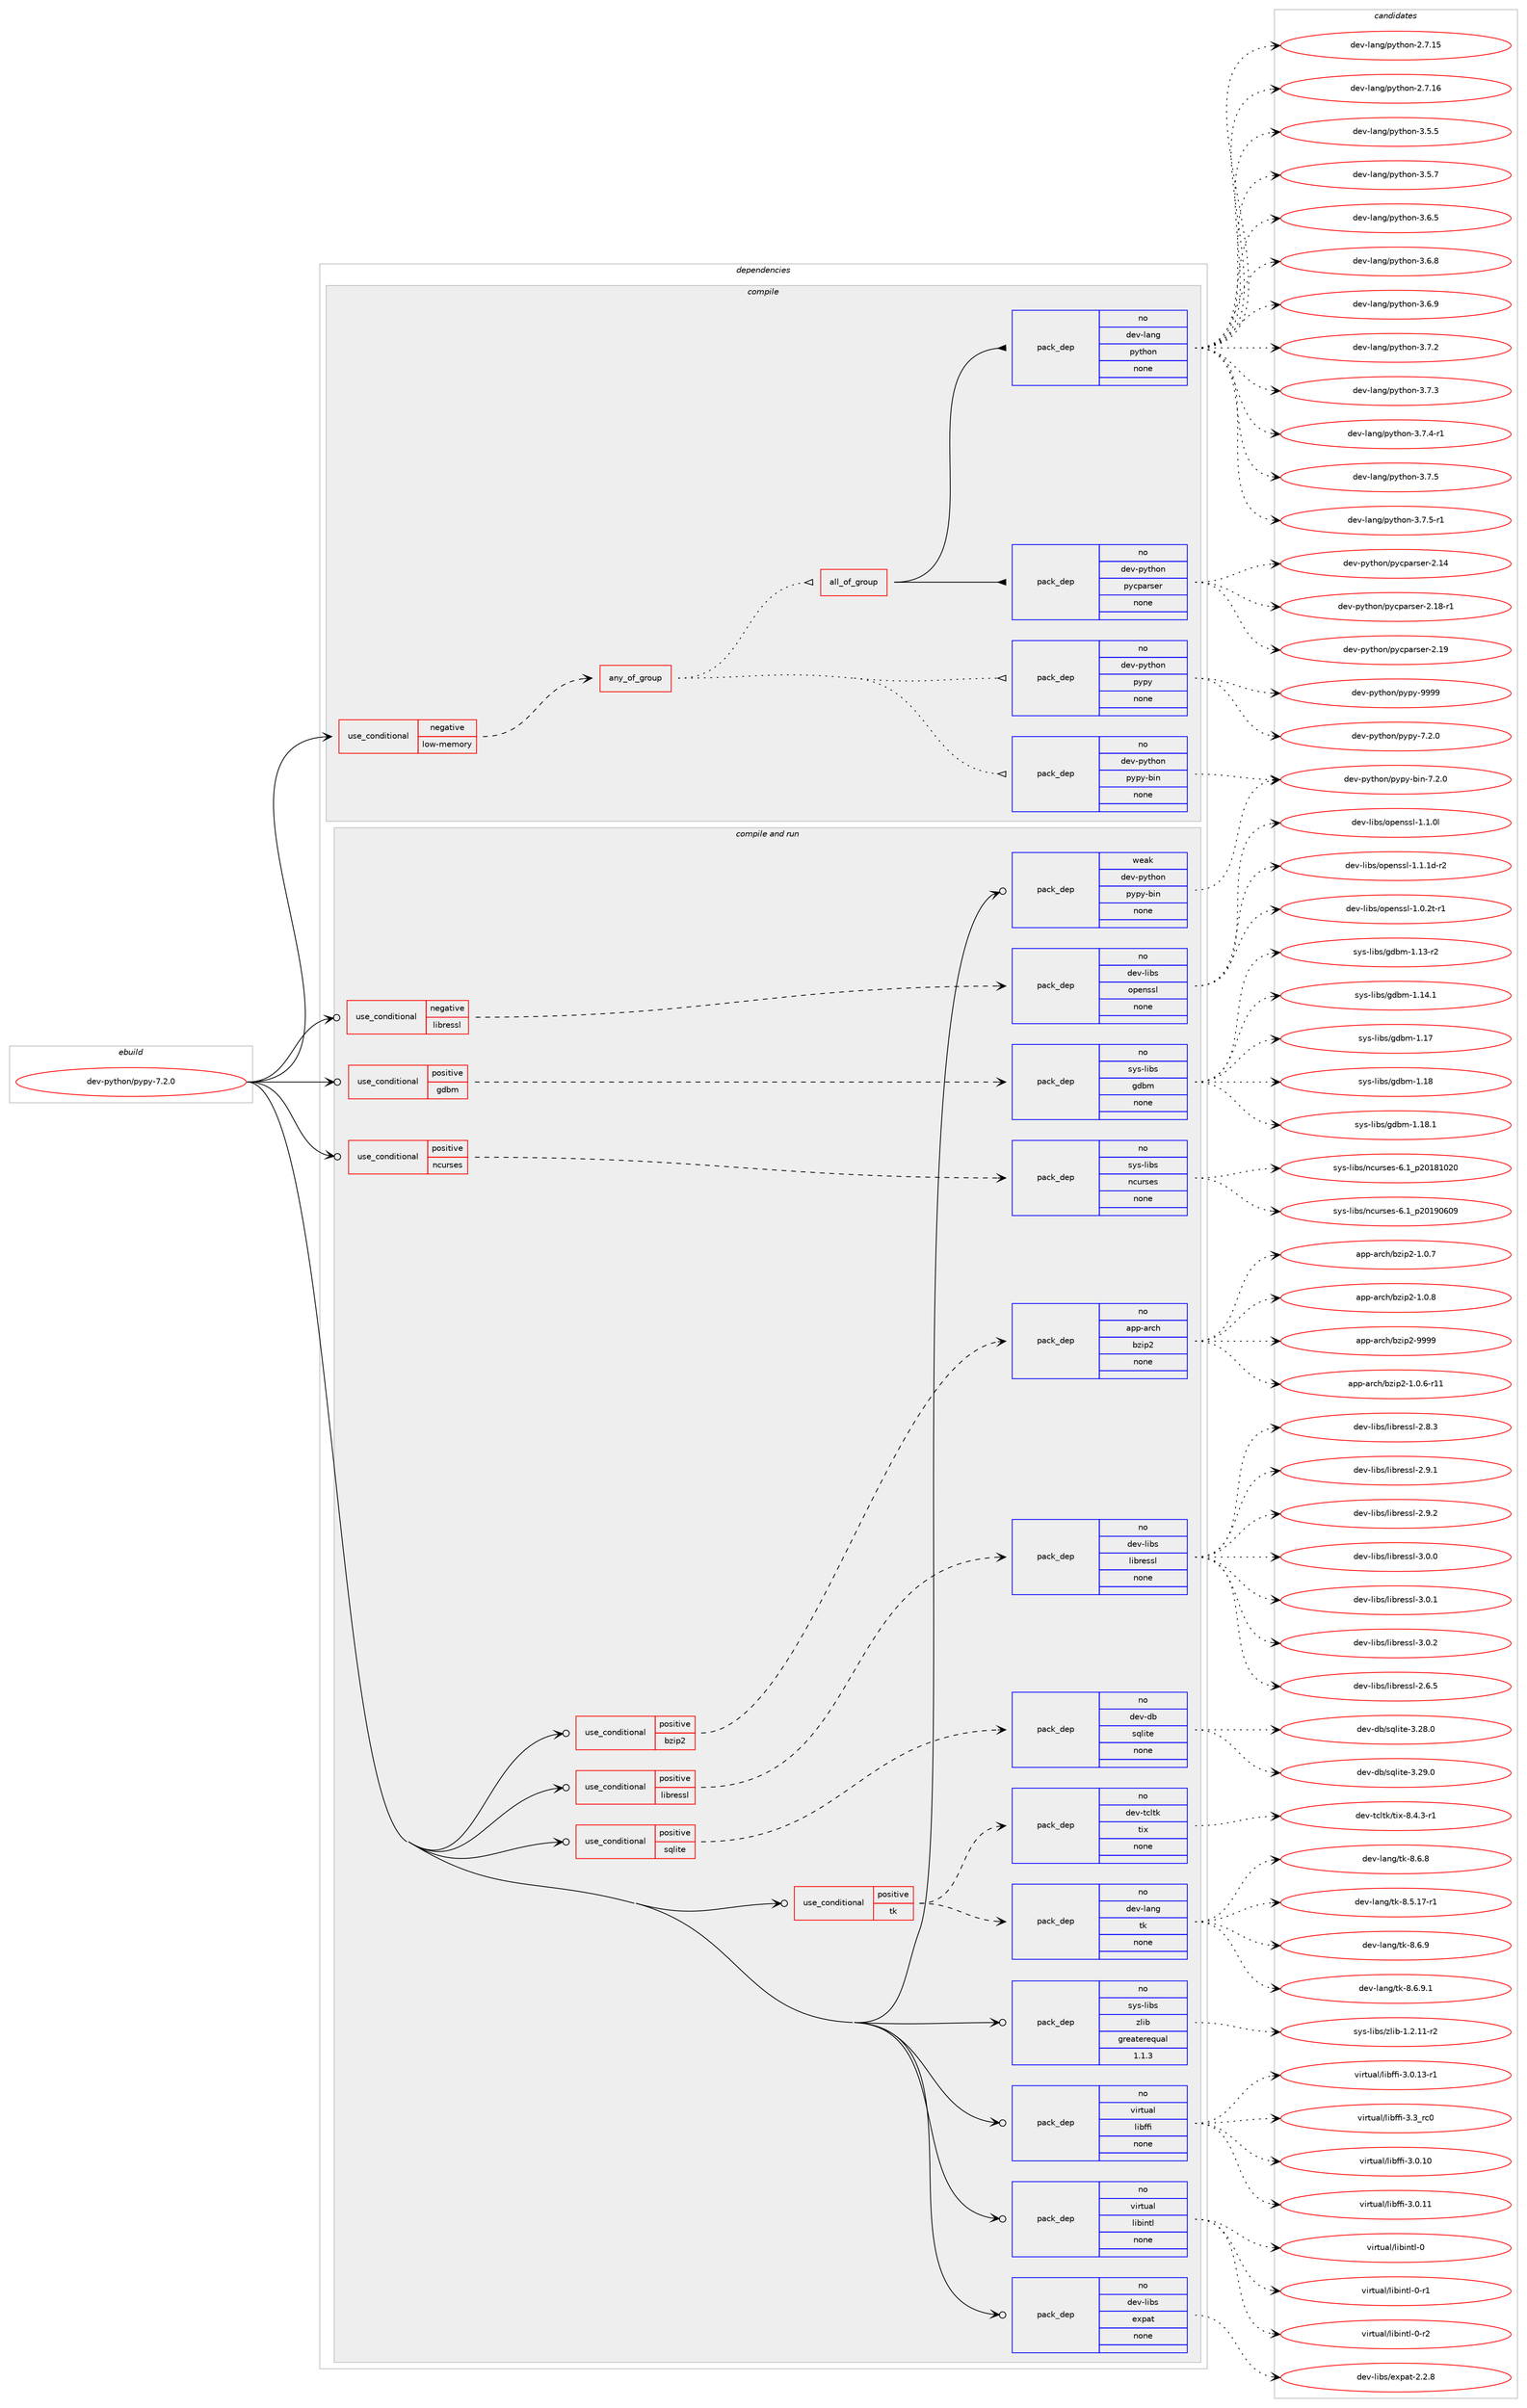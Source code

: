 digraph prolog {

# *************
# Graph options
# *************

newrank=true;
concentrate=true;
compound=true;
graph [rankdir=LR,fontname=Helvetica,fontsize=10,ranksep=1.5];#, ranksep=2.5, nodesep=0.2];
edge  [arrowhead=vee];
node  [fontname=Helvetica,fontsize=10];

# **********
# The ebuild
# **********

subgraph cluster_leftcol {
color=gray;
rank=same;
label=<<i>ebuild</i>>;
id [label="dev-python/pypy-7.2.0", color=red, width=4, href="../dev-python/pypy-7.2.0.svg"];
}

# ****************
# The dependencies
# ****************

subgraph cluster_midcol {
color=gray;
label=<<i>dependencies</i>>;
subgraph cluster_compile {
fillcolor="#eeeeee";
style=filled;
label=<<i>compile</i>>;
subgraph cond146572 {
dependency627962 [label=<<TABLE BORDER="0" CELLBORDER="1" CELLSPACING="0" CELLPADDING="4"><TR><TD ROWSPAN="3" CELLPADDING="10">use_conditional</TD></TR><TR><TD>negative</TD></TR><TR><TD>low-memory</TD></TR></TABLE>>, shape=none, color=red];
subgraph any11477 {
dependency627963 [label=<<TABLE BORDER="0" CELLBORDER="1" CELLSPACING="0" CELLPADDING="4"><TR><TD CELLPADDING="10">any_of_group</TD></TR></TABLE>>, shape=none, color=red];subgraph pack469540 {
dependency627964 [label=<<TABLE BORDER="0" CELLBORDER="1" CELLSPACING="0" CELLPADDING="4" WIDTH="220"><TR><TD ROWSPAN="6" CELLPADDING="30">pack_dep</TD></TR><TR><TD WIDTH="110">no</TD></TR><TR><TD>dev-python</TD></TR><TR><TD>pypy</TD></TR><TR><TD>none</TD></TR><TR><TD></TD></TR></TABLE>>, shape=none, color=blue];
}
dependency627963:e -> dependency627964:w [weight=20,style="dotted",arrowhead="oinv"];
subgraph pack469541 {
dependency627965 [label=<<TABLE BORDER="0" CELLBORDER="1" CELLSPACING="0" CELLPADDING="4" WIDTH="220"><TR><TD ROWSPAN="6" CELLPADDING="30">pack_dep</TD></TR><TR><TD WIDTH="110">no</TD></TR><TR><TD>dev-python</TD></TR><TR><TD>pypy-bin</TD></TR><TR><TD>none</TD></TR><TR><TD></TD></TR></TABLE>>, shape=none, color=blue];
}
dependency627963:e -> dependency627965:w [weight=20,style="dotted",arrowhead="oinv"];
subgraph all376 {
dependency627966 [label=<<TABLE BORDER="0" CELLBORDER="1" CELLSPACING="0" CELLPADDING="4"><TR><TD CELLPADDING="10">all_of_group</TD></TR></TABLE>>, shape=none, color=red];subgraph pack469542 {
dependency627967 [label=<<TABLE BORDER="0" CELLBORDER="1" CELLSPACING="0" CELLPADDING="4" WIDTH="220"><TR><TD ROWSPAN="6" CELLPADDING="30">pack_dep</TD></TR><TR><TD WIDTH="110">no</TD></TR><TR><TD>dev-lang</TD></TR><TR><TD>python</TD></TR><TR><TD>none</TD></TR><TR><TD></TD></TR></TABLE>>, shape=none, color=blue];
}
dependency627966:e -> dependency627967:w [weight=20,style="solid",arrowhead="inv"];
subgraph pack469543 {
dependency627968 [label=<<TABLE BORDER="0" CELLBORDER="1" CELLSPACING="0" CELLPADDING="4" WIDTH="220"><TR><TD ROWSPAN="6" CELLPADDING="30">pack_dep</TD></TR><TR><TD WIDTH="110">no</TD></TR><TR><TD>dev-python</TD></TR><TR><TD>pycparser</TD></TR><TR><TD>none</TD></TR><TR><TD></TD></TR></TABLE>>, shape=none, color=blue];
}
dependency627966:e -> dependency627968:w [weight=20,style="solid",arrowhead="inv"];
}
dependency627963:e -> dependency627966:w [weight=20,style="dotted",arrowhead="oinv"];
}
dependency627962:e -> dependency627963:w [weight=20,style="dashed",arrowhead="vee"];
}
id:e -> dependency627962:w [weight=20,style="solid",arrowhead="vee"];
}
subgraph cluster_compileandrun {
fillcolor="#eeeeee";
style=filled;
label=<<i>compile and run</i>>;
subgraph cond146573 {
dependency627969 [label=<<TABLE BORDER="0" CELLBORDER="1" CELLSPACING="0" CELLPADDING="4"><TR><TD ROWSPAN="3" CELLPADDING="10">use_conditional</TD></TR><TR><TD>negative</TD></TR><TR><TD>libressl</TD></TR></TABLE>>, shape=none, color=red];
subgraph pack469544 {
dependency627970 [label=<<TABLE BORDER="0" CELLBORDER="1" CELLSPACING="0" CELLPADDING="4" WIDTH="220"><TR><TD ROWSPAN="6" CELLPADDING="30">pack_dep</TD></TR><TR><TD WIDTH="110">no</TD></TR><TR><TD>dev-libs</TD></TR><TR><TD>openssl</TD></TR><TR><TD>none</TD></TR><TR><TD></TD></TR></TABLE>>, shape=none, color=blue];
}
dependency627969:e -> dependency627970:w [weight=20,style="dashed",arrowhead="vee"];
}
id:e -> dependency627969:w [weight=20,style="solid",arrowhead="odotvee"];
subgraph cond146574 {
dependency627971 [label=<<TABLE BORDER="0" CELLBORDER="1" CELLSPACING="0" CELLPADDING="4"><TR><TD ROWSPAN="3" CELLPADDING="10">use_conditional</TD></TR><TR><TD>positive</TD></TR><TR><TD>bzip2</TD></TR></TABLE>>, shape=none, color=red];
subgraph pack469545 {
dependency627972 [label=<<TABLE BORDER="0" CELLBORDER="1" CELLSPACING="0" CELLPADDING="4" WIDTH="220"><TR><TD ROWSPAN="6" CELLPADDING="30">pack_dep</TD></TR><TR><TD WIDTH="110">no</TD></TR><TR><TD>app-arch</TD></TR><TR><TD>bzip2</TD></TR><TR><TD>none</TD></TR><TR><TD></TD></TR></TABLE>>, shape=none, color=blue];
}
dependency627971:e -> dependency627972:w [weight=20,style="dashed",arrowhead="vee"];
}
id:e -> dependency627971:w [weight=20,style="solid",arrowhead="odotvee"];
subgraph cond146575 {
dependency627973 [label=<<TABLE BORDER="0" CELLBORDER="1" CELLSPACING="0" CELLPADDING="4"><TR><TD ROWSPAN="3" CELLPADDING="10">use_conditional</TD></TR><TR><TD>positive</TD></TR><TR><TD>gdbm</TD></TR></TABLE>>, shape=none, color=red];
subgraph pack469546 {
dependency627974 [label=<<TABLE BORDER="0" CELLBORDER="1" CELLSPACING="0" CELLPADDING="4" WIDTH="220"><TR><TD ROWSPAN="6" CELLPADDING="30">pack_dep</TD></TR><TR><TD WIDTH="110">no</TD></TR><TR><TD>sys-libs</TD></TR><TR><TD>gdbm</TD></TR><TR><TD>none</TD></TR><TR><TD></TD></TR></TABLE>>, shape=none, color=blue];
}
dependency627973:e -> dependency627974:w [weight=20,style="dashed",arrowhead="vee"];
}
id:e -> dependency627973:w [weight=20,style="solid",arrowhead="odotvee"];
subgraph cond146576 {
dependency627975 [label=<<TABLE BORDER="0" CELLBORDER="1" CELLSPACING="0" CELLPADDING="4"><TR><TD ROWSPAN="3" CELLPADDING="10">use_conditional</TD></TR><TR><TD>positive</TD></TR><TR><TD>libressl</TD></TR></TABLE>>, shape=none, color=red];
subgraph pack469547 {
dependency627976 [label=<<TABLE BORDER="0" CELLBORDER="1" CELLSPACING="0" CELLPADDING="4" WIDTH="220"><TR><TD ROWSPAN="6" CELLPADDING="30">pack_dep</TD></TR><TR><TD WIDTH="110">no</TD></TR><TR><TD>dev-libs</TD></TR><TR><TD>libressl</TD></TR><TR><TD>none</TD></TR><TR><TD></TD></TR></TABLE>>, shape=none, color=blue];
}
dependency627975:e -> dependency627976:w [weight=20,style="dashed",arrowhead="vee"];
}
id:e -> dependency627975:w [weight=20,style="solid",arrowhead="odotvee"];
subgraph cond146577 {
dependency627977 [label=<<TABLE BORDER="0" CELLBORDER="1" CELLSPACING="0" CELLPADDING="4"><TR><TD ROWSPAN="3" CELLPADDING="10">use_conditional</TD></TR><TR><TD>positive</TD></TR><TR><TD>ncurses</TD></TR></TABLE>>, shape=none, color=red];
subgraph pack469548 {
dependency627978 [label=<<TABLE BORDER="0" CELLBORDER="1" CELLSPACING="0" CELLPADDING="4" WIDTH="220"><TR><TD ROWSPAN="6" CELLPADDING="30">pack_dep</TD></TR><TR><TD WIDTH="110">no</TD></TR><TR><TD>sys-libs</TD></TR><TR><TD>ncurses</TD></TR><TR><TD>none</TD></TR><TR><TD></TD></TR></TABLE>>, shape=none, color=blue];
}
dependency627977:e -> dependency627978:w [weight=20,style="dashed",arrowhead="vee"];
}
id:e -> dependency627977:w [weight=20,style="solid",arrowhead="odotvee"];
subgraph cond146578 {
dependency627979 [label=<<TABLE BORDER="0" CELLBORDER="1" CELLSPACING="0" CELLPADDING="4"><TR><TD ROWSPAN="3" CELLPADDING="10">use_conditional</TD></TR><TR><TD>positive</TD></TR><TR><TD>sqlite</TD></TR></TABLE>>, shape=none, color=red];
subgraph pack469549 {
dependency627980 [label=<<TABLE BORDER="0" CELLBORDER="1" CELLSPACING="0" CELLPADDING="4" WIDTH="220"><TR><TD ROWSPAN="6" CELLPADDING="30">pack_dep</TD></TR><TR><TD WIDTH="110">no</TD></TR><TR><TD>dev-db</TD></TR><TR><TD>sqlite</TD></TR><TR><TD>none</TD></TR><TR><TD></TD></TR></TABLE>>, shape=none, color=blue];
}
dependency627979:e -> dependency627980:w [weight=20,style="dashed",arrowhead="vee"];
}
id:e -> dependency627979:w [weight=20,style="solid",arrowhead="odotvee"];
subgraph cond146579 {
dependency627981 [label=<<TABLE BORDER="0" CELLBORDER="1" CELLSPACING="0" CELLPADDING="4"><TR><TD ROWSPAN="3" CELLPADDING="10">use_conditional</TD></TR><TR><TD>positive</TD></TR><TR><TD>tk</TD></TR></TABLE>>, shape=none, color=red];
subgraph pack469550 {
dependency627982 [label=<<TABLE BORDER="0" CELLBORDER="1" CELLSPACING="0" CELLPADDING="4" WIDTH="220"><TR><TD ROWSPAN="6" CELLPADDING="30">pack_dep</TD></TR><TR><TD WIDTH="110">no</TD></TR><TR><TD>dev-lang</TD></TR><TR><TD>tk</TD></TR><TR><TD>none</TD></TR><TR><TD></TD></TR></TABLE>>, shape=none, color=blue];
}
dependency627981:e -> dependency627982:w [weight=20,style="dashed",arrowhead="vee"];
subgraph pack469551 {
dependency627983 [label=<<TABLE BORDER="0" CELLBORDER="1" CELLSPACING="0" CELLPADDING="4" WIDTH="220"><TR><TD ROWSPAN="6" CELLPADDING="30">pack_dep</TD></TR><TR><TD WIDTH="110">no</TD></TR><TR><TD>dev-tcltk</TD></TR><TR><TD>tix</TD></TR><TR><TD>none</TD></TR><TR><TD></TD></TR></TABLE>>, shape=none, color=blue];
}
dependency627981:e -> dependency627983:w [weight=20,style="dashed",arrowhead="vee"];
}
id:e -> dependency627981:w [weight=20,style="solid",arrowhead="odotvee"];
subgraph pack469552 {
dependency627984 [label=<<TABLE BORDER="0" CELLBORDER="1" CELLSPACING="0" CELLPADDING="4" WIDTH="220"><TR><TD ROWSPAN="6" CELLPADDING="30">pack_dep</TD></TR><TR><TD WIDTH="110">no</TD></TR><TR><TD>dev-libs</TD></TR><TR><TD>expat</TD></TR><TR><TD>none</TD></TR><TR><TD></TD></TR></TABLE>>, shape=none, color=blue];
}
id:e -> dependency627984:w [weight=20,style="solid",arrowhead="odotvee"];
subgraph pack469553 {
dependency627985 [label=<<TABLE BORDER="0" CELLBORDER="1" CELLSPACING="0" CELLPADDING="4" WIDTH="220"><TR><TD ROWSPAN="6" CELLPADDING="30">pack_dep</TD></TR><TR><TD WIDTH="110">no</TD></TR><TR><TD>sys-libs</TD></TR><TR><TD>zlib</TD></TR><TR><TD>greaterequal</TD></TR><TR><TD>1.1.3</TD></TR></TABLE>>, shape=none, color=blue];
}
id:e -> dependency627985:w [weight=20,style="solid",arrowhead="odotvee"];
subgraph pack469554 {
dependency627986 [label=<<TABLE BORDER="0" CELLBORDER="1" CELLSPACING="0" CELLPADDING="4" WIDTH="220"><TR><TD ROWSPAN="6" CELLPADDING="30">pack_dep</TD></TR><TR><TD WIDTH="110">no</TD></TR><TR><TD>virtual</TD></TR><TR><TD>libffi</TD></TR><TR><TD>none</TD></TR><TR><TD></TD></TR></TABLE>>, shape=none, color=blue];
}
id:e -> dependency627986:w [weight=20,style="solid",arrowhead="odotvee"];
subgraph pack469555 {
dependency627987 [label=<<TABLE BORDER="0" CELLBORDER="1" CELLSPACING="0" CELLPADDING="4" WIDTH="220"><TR><TD ROWSPAN="6" CELLPADDING="30">pack_dep</TD></TR><TR><TD WIDTH="110">no</TD></TR><TR><TD>virtual</TD></TR><TR><TD>libintl</TD></TR><TR><TD>none</TD></TR><TR><TD></TD></TR></TABLE>>, shape=none, color=blue];
}
id:e -> dependency627987:w [weight=20,style="solid",arrowhead="odotvee"];
subgraph pack469556 {
dependency627988 [label=<<TABLE BORDER="0" CELLBORDER="1" CELLSPACING="0" CELLPADDING="4" WIDTH="220"><TR><TD ROWSPAN="6" CELLPADDING="30">pack_dep</TD></TR><TR><TD WIDTH="110">weak</TD></TR><TR><TD>dev-python</TD></TR><TR><TD>pypy-bin</TD></TR><TR><TD>none</TD></TR><TR><TD></TD></TR></TABLE>>, shape=none, color=blue];
}
id:e -> dependency627988:w [weight=20,style="solid",arrowhead="odotvee"];
}
subgraph cluster_run {
fillcolor="#eeeeee";
style=filled;
label=<<i>run</i>>;
}
}

# **************
# The candidates
# **************

subgraph cluster_choices {
rank=same;
color=gray;
label=<<i>candidates</i>>;

subgraph choice469540 {
color=black;
nodesep=1;
choice1001011184511212111610411111047112121112121455546504648 [label="dev-python/pypy-7.2.0", color=red, width=4,href="../dev-python/pypy-7.2.0.svg"];
choice10010111845112121116104111110471121211121214557575757 [label="dev-python/pypy-9999", color=red, width=4,href="../dev-python/pypy-9999.svg"];
dependency627964:e -> choice1001011184511212111610411111047112121112121455546504648:w [style=dotted,weight="100"];
dependency627964:e -> choice10010111845112121116104111110471121211121214557575757:w [style=dotted,weight="100"];
}
subgraph choice469541 {
color=black;
nodesep=1;
choice10010111845112121116104111110471121211121214598105110455546504648 [label="dev-python/pypy-bin-7.2.0", color=red, width=4,href="../dev-python/pypy-bin-7.2.0.svg"];
dependency627965:e -> choice10010111845112121116104111110471121211121214598105110455546504648:w [style=dotted,weight="100"];
}
subgraph choice469542 {
color=black;
nodesep=1;
choice10010111845108971101034711212111610411111045504655464953 [label="dev-lang/python-2.7.15", color=red, width=4,href="../dev-lang/python-2.7.15.svg"];
choice10010111845108971101034711212111610411111045504655464954 [label="dev-lang/python-2.7.16", color=red, width=4,href="../dev-lang/python-2.7.16.svg"];
choice100101118451089711010347112121116104111110455146534653 [label="dev-lang/python-3.5.5", color=red, width=4,href="../dev-lang/python-3.5.5.svg"];
choice100101118451089711010347112121116104111110455146534655 [label="dev-lang/python-3.5.7", color=red, width=4,href="../dev-lang/python-3.5.7.svg"];
choice100101118451089711010347112121116104111110455146544653 [label="dev-lang/python-3.6.5", color=red, width=4,href="../dev-lang/python-3.6.5.svg"];
choice100101118451089711010347112121116104111110455146544656 [label="dev-lang/python-3.6.8", color=red, width=4,href="../dev-lang/python-3.6.8.svg"];
choice100101118451089711010347112121116104111110455146544657 [label="dev-lang/python-3.6.9", color=red, width=4,href="../dev-lang/python-3.6.9.svg"];
choice100101118451089711010347112121116104111110455146554650 [label="dev-lang/python-3.7.2", color=red, width=4,href="../dev-lang/python-3.7.2.svg"];
choice100101118451089711010347112121116104111110455146554651 [label="dev-lang/python-3.7.3", color=red, width=4,href="../dev-lang/python-3.7.3.svg"];
choice1001011184510897110103471121211161041111104551465546524511449 [label="dev-lang/python-3.7.4-r1", color=red, width=4,href="../dev-lang/python-3.7.4-r1.svg"];
choice100101118451089711010347112121116104111110455146554653 [label="dev-lang/python-3.7.5", color=red, width=4,href="../dev-lang/python-3.7.5.svg"];
choice1001011184510897110103471121211161041111104551465546534511449 [label="dev-lang/python-3.7.5-r1", color=red, width=4,href="../dev-lang/python-3.7.5-r1.svg"];
dependency627967:e -> choice10010111845108971101034711212111610411111045504655464953:w [style=dotted,weight="100"];
dependency627967:e -> choice10010111845108971101034711212111610411111045504655464954:w [style=dotted,weight="100"];
dependency627967:e -> choice100101118451089711010347112121116104111110455146534653:w [style=dotted,weight="100"];
dependency627967:e -> choice100101118451089711010347112121116104111110455146534655:w [style=dotted,weight="100"];
dependency627967:e -> choice100101118451089711010347112121116104111110455146544653:w [style=dotted,weight="100"];
dependency627967:e -> choice100101118451089711010347112121116104111110455146544656:w [style=dotted,weight="100"];
dependency627967:e -> choice100101118451089711010347112121116104111110455146544657:w [style=dotted,weight="100"];
dependency627967:e -> choice100101118451089711010347112121116104111110455146554650:w [style=dotted,weight="100"];
dependency627967:e -> choice100101118451089711010347112121116104111110455146554651:w [style=dotted,weight="100"];
dependency627967:e -> choice1001011184510897110103471121211161041111104551465546524511449:w [style=dotted,weight="100"];
dependency627967:e -> choice100101118451089711010347112121116104111110455146554653:w [style=dotted,weight="100"];
dependency627967:e -> choice1001011184510897110103471121211161041111104551465546534511449:w [style=dotted,weight="100"];
}
subgraph choice469543 {
color=black;
nodesep=1;
choice100101118451121211161041111104711212199112971141151011144550464952 [label="dev-python/pycparser-2.14", color=red, width=4,href="../dev-python/pycparser-2.14.svg"];
choice1001011184511212111610411111047112121991129711411510111445504649564511449 [label="dev-python/pycparser-2.18-r1", color=red, width=4,href="../dev-python/pycparser-2.18-r1.svg"];
choice100101118451121211161041111104711212199112971141151011144550464957 [label="dev-python/pycparser-2.19", color=red, width=4,href="../dev-python/pycparser-2.19.svg"];
dependency627968:e -> choice100101118451121211161041111104711212199112971141151011144550464952:w [style=dotted,weight="100"];
dependency627968:e -> choice1001011184511212111610411111047112121991129711411510111445504649564511449:w [style=dotted,weight="100"];
dependency627968:e -> choice100101118451121211161041111104711212199112971141151011144550464957:w [style=dotted,weight="100"];
}
subgraph choice469544 {
color=black;
nodesep=1;
choice1001011184510810598115471111121011101151151084549464846501164511449 [label="dev-libs/openssl-1.0.2t-r1", color=red, width=4,href="../dev-libs/openssl-1.0.2t-r1.svg"];
choice100101118451081059811547111112101110115115108454946494648108 [label="dev-libs/openssl-1.1.0l", color=red, width=4,href="../dev-libs/openssl-1.1.0l.svg"];
choice1001011184510810598115471111121011101151151084549464946491004511450 [label="dev-libs/openssl-1.1.1d-r2", color=red, width=4,href="../dev-libs/openssl-1.1.1d-r2.svg"];
dependency627970:e -> choice1001011184510810598115471111121011101151151084549464846501164511449:w [style=dotted,weight="100"];
dependency627970:e -> choice100101118451081059811547111112101110115115108454946494648108:w [style=dotted,weight="100"];
dependency627970:e -> choice1001011184510810598115471111121011101151151084549464946491004511450:w [style=dotted,weight="100"];
}
subgraph choice469545 {
color=black;
nodesep=1;
choice97112112459711499104479812210511250454946484654451144949 [label="app-arch/bzip2-1.0.6-r11", color=red, width=4,href="../app-arch/bzip2-1.0.6-r11.svg"];
choice97112112459711499104479812210511250454946484655 [label="app-arch/bzip2-1.0.7", color=red, width=4,href="../app-arch/bzip2-1.0.7.svg"];
choice97112112459711499104479812210511250454946484656 [label="app-arch/bzip2-1.0.8", color=red, width=4,href="../app-arch/bzip2-1.0.8.svg"];
choice971121124597114991044798122105112504557575757 [label="app-arch/bzip2-9999", color=red, width=4,href="../app-arch/bzip2-9999.svg"];
dependency627972:e -> choice97112112459711499104479812210511250454946484654451144949:w [style=dotted,weight="100"];
dependency627972:e -> choice97112112459711499104479812210511250454946484655:w [style=dotted,weight="100"];
dependency627972:e -> choice97112112459711499104479812210511250454946484656:w [style=dotted,weight="100"];
dependency627972:e -> choice971121124597114991044798122105112504557575757:w [style=dotted,weight="100"];
}
subgraph choice469546 {
color=black;
nodesep=1;
choice1151211154510810598115471031009810945494649514511450 [label="sys-libs/gdbm-1.13-r2", color=red, width=4,href="../sys-libs/gdbm-1.13-r2.svg"];
choice1151211154510810598115471031009810945494649524649 [label="sys-libs/gdbm-1.14.1", color=red, width=4,href="../sys-libs/gdbm-1.14.1.svg"];
choice115121115451081059811547103100981094549464955 [label="sys-libs/gdbm-1.17", color=red, width=4,href="../sys-libs/gdbm-1.17.svg"];
choice115121115451081059811547103100981094549464956 [label="sys-libs/gdbm-1.18", color=red, width=4,href="../sys-libs/gdbm-1.18.svg"];
choice1151211154510810598115471031009810945494649564649 [label="sys-libs/gdbm-1.18.1", color=red, width=4,href="../sys-libs/gdbm-1.18.1.svg"];
dependency627974:e -> choice1151211154510810598115471031009810945494649514511450:w [style=dotted,weight="100"];
dependency627974:e -> choice1151211154510810598115471031009810945494649524649:w [style=dotted,weight="100"];
dependency627974:e -> choice115121115451081059811547103100981094549464955:w [style=dotted,weight="100"];
dependency627974:e -> choice115121115451081059811547103100981094549464956:w [style=dotted,weight="100"];
dependency627974:e -> choice1151211154510810598115471031009810945494649564649:w [style=dotted,weight="100"];
}
subgraph choice469547 {
color=black;
nodesep=1;
choice10010111845108105981154710810598114101115115108455046544653 [label="dev-libs/libressl-2.6.5", color=red, width=4,href="../dev-libs/libressl-2.6.5.svg"];
choice10010111845108105981154710810598114101115115108455046564651 [label="dev-libs/libressl-2.8.3", color=red, width=4,href="../dev-libs/libressl-2.8.3.svg"];
choice10010111845108105981154710810598114101115115108455046574649 [label="dev-libs/libressl-2.9.1", color=red, width=4,href="../dev-libs/libressl-2.9.1.svg"];
choice10010111845108105981154710810598114101115115108455046574650 [label="dev-libs/libressl-2.9.2", color=red, width=4,href="../dev-libs/libressl-2.9.2.svg"];
choice10010111845108105981154710810598114101115115108455146484648 [label="dev-libs/libressl-3.0.0", color=red, width=4,href="../dev-libs/libressl-3.0.0.svg"];
choice10010111845108105981154710810598114101115115108455146484649 [label="dev-libs/libressl-3.0.1", color=red, width=4,href="../dev-libs/libressl-3.0.1.svg"];
choice10010111845108105981154710810598114101115115108455146484650 [label="dev-libs/libressl-3.0.2", color=red, width=4,href="../dev-libs/libressl-3.0.2.svg"];
dependency627976:e -> choice10010111845108105981154710810598114101115115108455046544653:w [style=dotted,weight="100"];
dependency627976:e -> choice10010111845108105981154710810598114101115115108455046564651:w [style=dotted,weight="100"];
dependency627976:e -> choice10010111845108105981154710810598114101115115108455046574649:w [style=dotted,weight="100"];
dependency627976:e -> choice10010111845108105981154710810598114101115115108455046574650:w [style=dotted,weight="100"];
dependency627976:e -> choice10010111845108105981154710810598114101115115108455146484648:w [style=dotted,weight="100"];
dependency627976:e -> choice10010111845108105981154710810598114101115115108455146484649:w [style=dotted,weight="100"];
dependency627976:e -> choice10010111845108105981154710810598114101115115108455146484650:w [style=dotted,weight="100"];
}
subgraph choice469548 {
color=black;
nodesep=1;
choice1151211154510810598115471109911711411510111545544649951125048495649485048 [label="sys-libs/ncurses-6.1_p20181020", color=red, width=4,href="../sys-libs/ncurses-6.1_p20181020.svg"];
choice1151211154510810598115471109911711411510111545544649951125048495748544857 [label="sys-libs/ncurses-6.1_p20190609", color=red, width=4,href="../sys-libs/ncurses-6.1_p20190609.svg"];
dependency627978:e -> choice1151211154510810598115471109911711411510111545544649951125048495649485048:w [style=dotted,weight="100"];
dependency627978:e -> choice1151211154510810598115471109911711411510111545544649951125048495748544857:w [style=dotted,weight="100"];
}
subgraph choice469549 {
color=black;
nodesep=1;
choice10010111845100984711511310810511610145514650564648 [label="dev-db/sqlite-3.28.0", color=red, width=4,href="../dev-db/sqlite-3.28.0.svg"];
choice10010111845100984711511310810511610145514650574648 [label="dev-db/sqlite-3.29.0", color=red, width=4,href="../dev-db/sqlite-3.29.0.svg"];
dependency627980:e -> choice10010111845100984711511310810511610145514650564648:w [style=dotted,weight="100"];
dependency627980:e -> choice10010111845100984711511310810511610145514650574648:w [style=dotted,weight="100"];
}
subgraph choice469550 {
color=black;
nodesep=1;
choice100101118451089711010347116107455646534649554511449 [label="dev-lang/tk-8.5.17-r1", color=red, width=4,href="../dev-lang/tk-8.5.17-r1.svg"];
choice100101118451089711010347116107455646544656 [label="dev-lang/tk-8.6.8", color=red, width=4,href="../dev-lang/tk-8.6.8.svg"];
choice100101118451089711010347116107455646544657 [label="dev-lang/tk-8.6.9", color=red, width=4,href="../dev-lang/tk-8.6.9.svg"];
choice1001011184510897110103471161074556465446574649 [label="dev-lang/tk-8.6.9.1", color=red, width=4,href="../dev-lang/tk-8.6.9.1.svg"];
dependency627982:e -> choice100101118451089711010347116107455646534649554511449:w [style=dotted,weight="100"];
dependency627982:e -> choice100101118451089711010347116107455646544656:w [style=dotted,weight="100"];
dependency627982:e -> choice100101118451089711010347116107455646544657:w [style=dotted,weight="100"];
dependency627982:e -> choice1001011184510897110103471161074556465446574649:w [style=dotted,weight="100"];
}
subgraph choice469551 {
color=black;
nodesep=1;
choice1001011184511699108116107471161051204556465246514511449 [label="dev-tcltk/tix-8.4.3-r1", color=red, width=4,href="../dev-tcltk/tix-8.4.3-r1.svg"];
dependency627983:e -> choice1001011184511699108116107471161051204556465246514511449:w [style=dotted,weight="100"];
}
subgraph choice469552 {
color=black;
nodesep=1;
choice10010111845108105981154710112011297116455046504656 [label="dev-libs/expat-2.2.8", color=red, width=4,href="../dev-libs/expat-2.2.8.svg"];
dependency627984:e -> choice10010111845108105981154710112011297116455046504656:w [style=dotted,weight="100"];
}
subgraph choice469553 {
color=black;
nodesep=1;
choice11512111545108105981154712210810598454946504649494511450 [label="sys-libs/zlib-1.2.11-r2", color=red, width=4,href="../sys-libs/zlib-1.2.11-r2.svg"];
dependency627985:e -> choice11512111545108105981154712210810598454946504649494511450:w [style=dotted,weight="100"];
}
subgraph choice469554 {
color=black;
nodesep=1;
choice11810511411611797108471081059810210210545514648464948 [label="virtual/libffi-3.0.10", color=red, width=4,href="../virtual/libffi-3.0.10.svg"];
choice11810511411611797108471081059810210210545514648464949 [label="virtual/libffi-3.0.11", color=red, width=4,href="../virtual/libffi-3.0.11.svg"];
choice118105114116117971084710810598102102105455146484649514511449 [label="virtual/libffi-3.0.13-r1", color=red, width=4,href="../virtual/libffi-3.0.13-r1.svg"];
choice11810511411611797108471081059810210210545514651951149948 [label="virtual/libffi-3.3_rc0", color=red, width=4,href="../virtual/libffi-3.3_rc0.svg"];
dependency627986:e -> choice11810511411611797108471081059810210210545514648464948:w [style=dotted,weight="100"];
dependency627986:e -> choice11810511411611797108471081059810210210545514648464949:w [style=dotted,weight="100"];
dependency627986:e -> choice118105114116117971084710810598102102105455146484649514511449:w [style=dotted,weight="100"];
dependency627986:e -> choice11810511411611797108471081059810210210545514651951149948:w [style=dotted,weight="100"];
}
subgraph choice469555 {
color=black;
nodesep=1;
choice1181051141161179710847108105981051101161084548 [label="virtual/libintl-0", color=red, width=4,href="../virtual/libintl-0.svg"];
choice11810511411611797108471081059810511011610845484511449 [label="virtual/libintl-0-r1", color=red, width=4,href="../virtual/libintl-0-r1.svg"];
choice11810511411611797108471081059810511011610845484511450 [label="virtual/libintl-0-r2", color=red, width=4,href="../virtual/libintl-0-r2.svg"];
dependency627987:e -> choice1181051141161179710847108105981051101161084548:w [style=dotted,weight="100"];
dependency627987:e -> choice11810511411611797108471081059810511011610845484511449:w [style=dotted,weight="100"];
dependency627987:e -> choice11810511411611797108471081059810511011610845484511450:w [style=dotted,weight="100"];
}
subgraph choice469556 {
color=black;
nodesep=1;
choice10010111845112121116104111110471121211121214598105110455546504648 [label="dev-python/pypy-bin-7.2.0", color=red, width=4,href="../dev-python/pypy-bin-7.2.0.svg"];
dependency627988:e -> choice10010111845112121116104111110471121211121214598105110455546504648:w [style=dotted,weight="100"];
}
}

}
